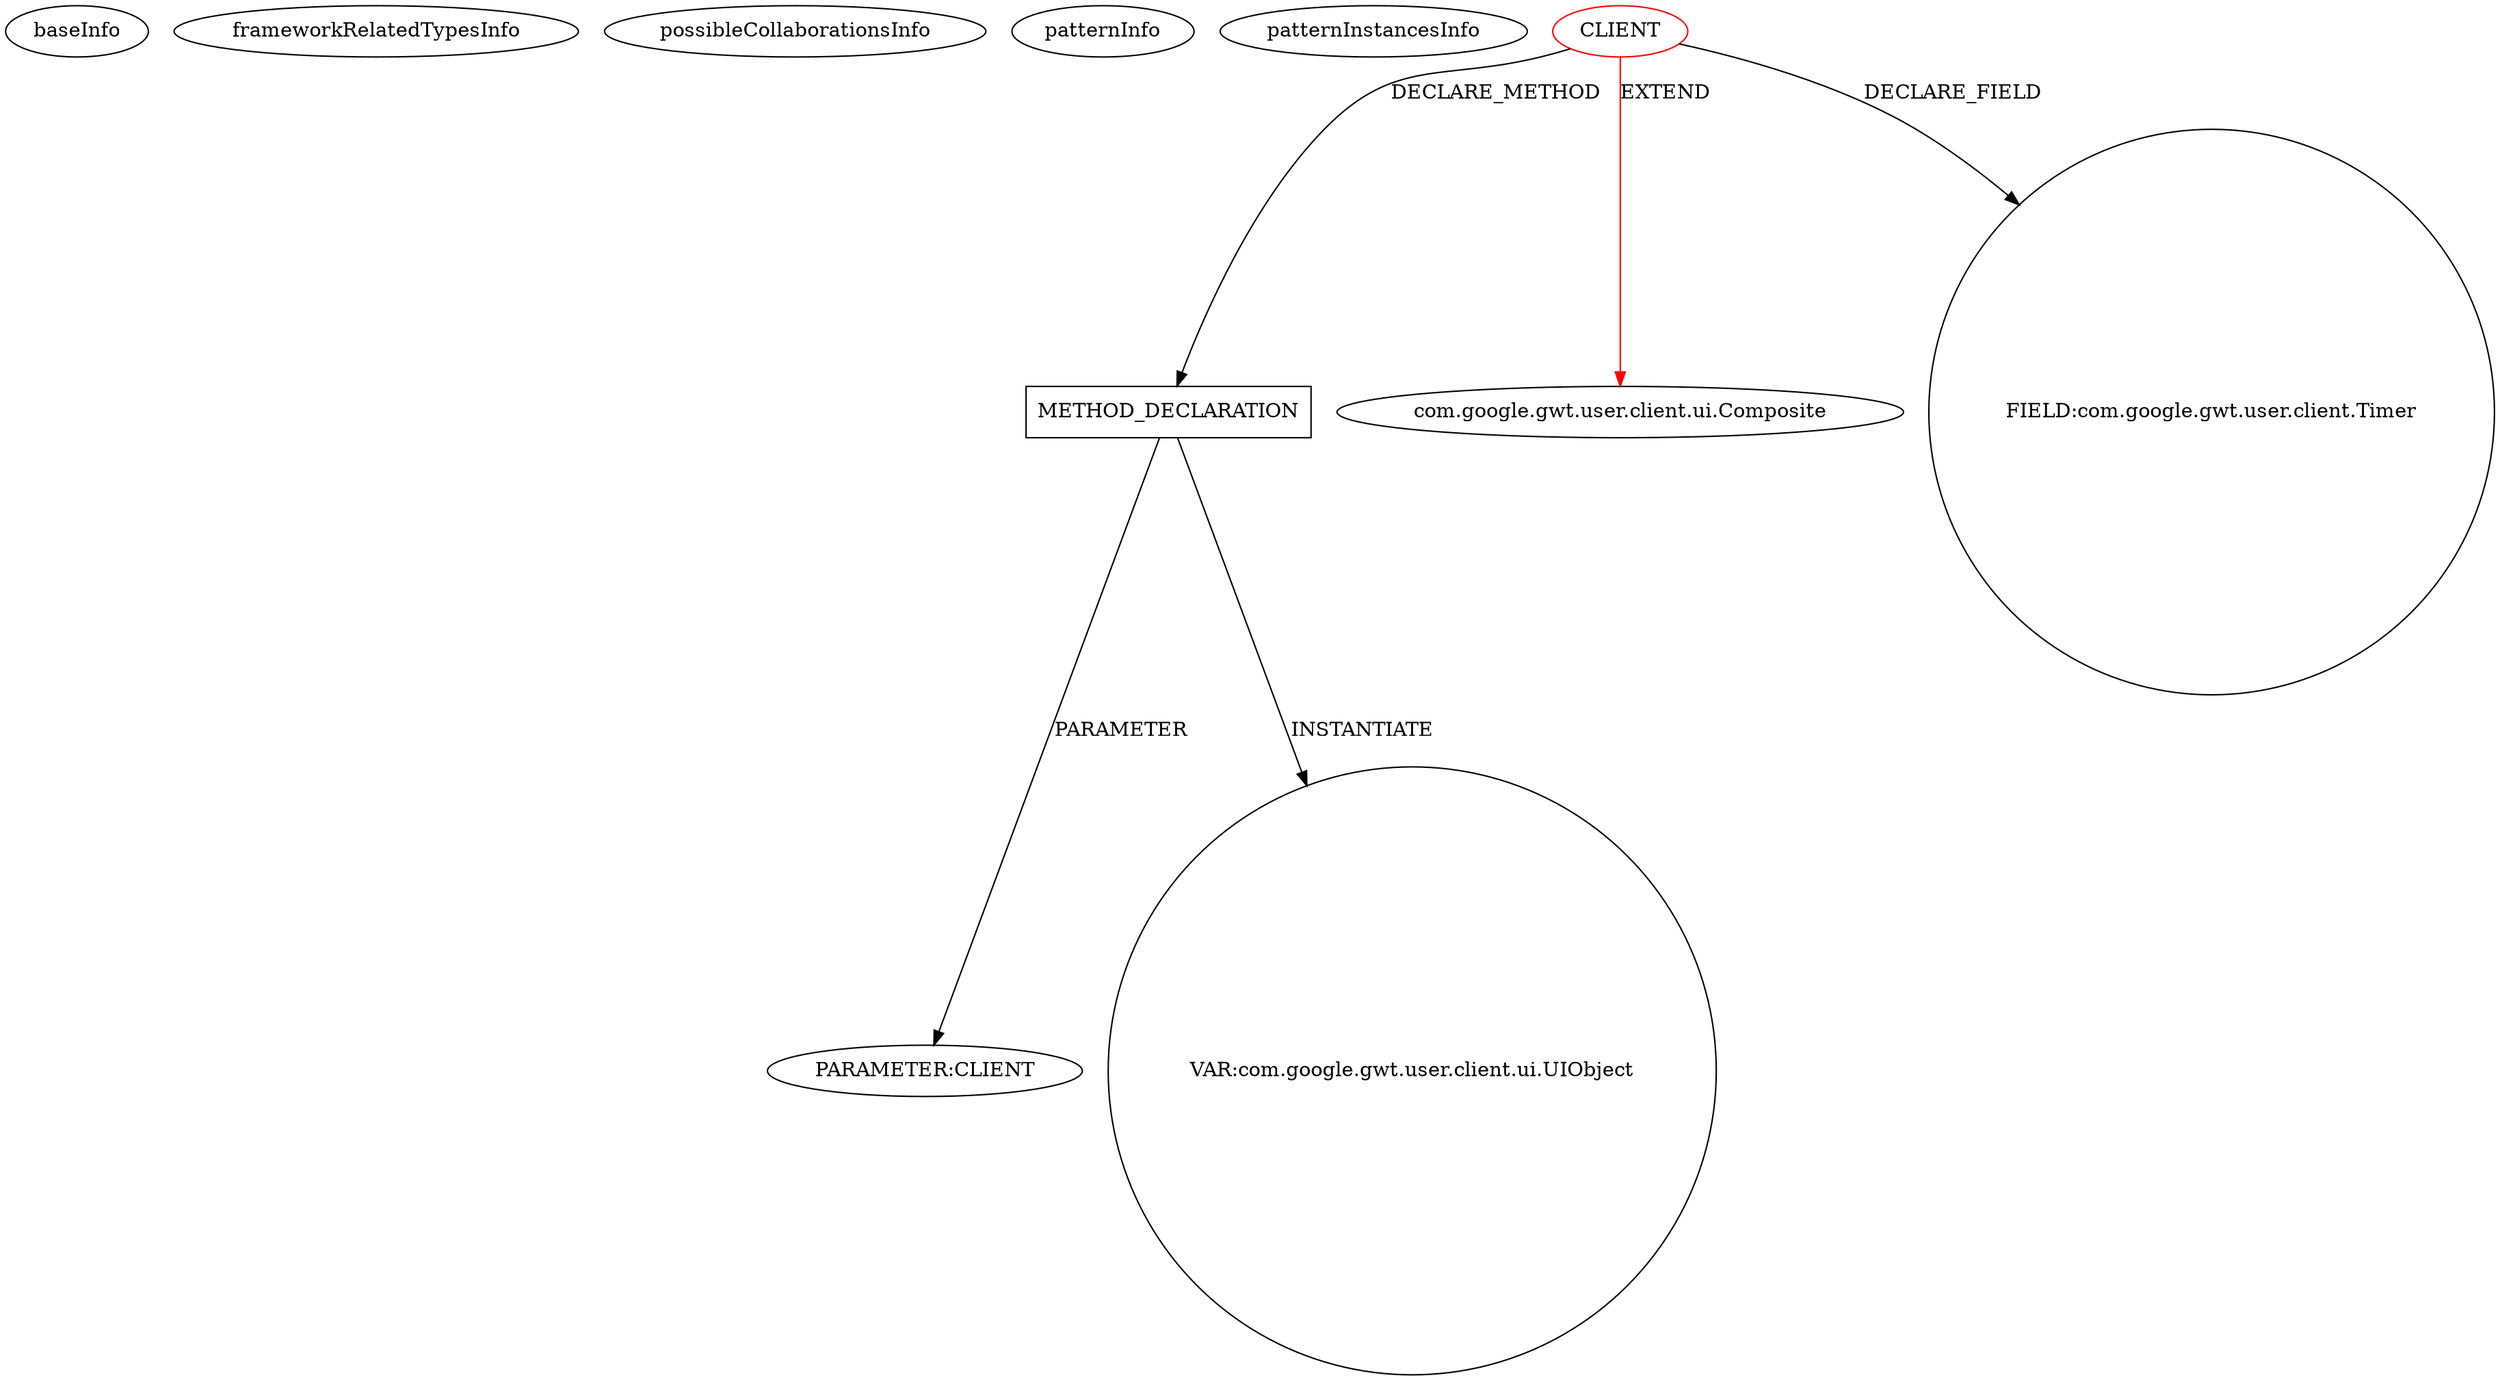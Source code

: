 digraph {
baseInfo[graphId=17,category="pattern",isAnonymous=false,possibleRelation=false]
frameworkRelatedTypesInfo[0="com.google.gwt.user.client.ui.Composite"]
possibleCollaborationsInfo[]
patternInfo[frequency=2.0,patternRootClient=0]
patternInstancesInfo[0="WSDOT-WSDOT-Search-GWT~/WSDOT-WSDOT-Search-GWT/WSDOT-Search-GWT-master/src/gov/wa/wsdot/search/client/SearchWidget.java~SearchWidget~449",1="vlapan-PhotoBank~/vlapan-PhotoBank/PhotoBank-master/src/com/vlapan/gwt/photobank/client/ui/NotificationPanel.java~NotificationPanel~4614"]
22[label="PARAMETER:CLIENT",vertexType="PARAMETER_DECLARATION",isFrameworkType=false]
21[label="METHOD_DECLARATION",vertexType="CLIENT_METHOD_DECLARATION",isFrameworkType=false,shape=box]
0[label="CLIENT",vertexType="ROOT_CLIENT_CLASS_DECLARATION",isFrameworkType=false,color=red]
1[label="com.google.gwt.user.client.ui.Composite",vertexType="FRAMEWORK_CLASS_TYPE",isFrameworkType=false]
12[label="FIELD:com.google.gwt.user.client.Timer",vertexType="FIELD_DECLARATION",isFrameworkType=false,shape=circle]
45[label="VAR:com.google.gwt.user.client.ui.UIObject",vertexType="VARIABLE_EXPRESION",isFrameworkType=false,shape=circle]
0->12[label="DECLARE_FIELD"]
21->45[label="INSTANTIATE"]
0->1[label="EXTEND",color=red]
0->21[label="DECLARE_METHOD"]
21->22[label="PARAMETER"]
}
